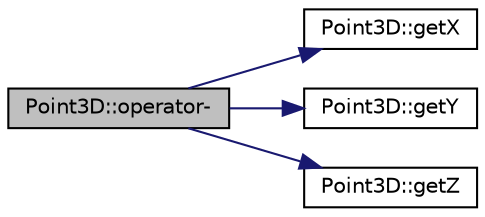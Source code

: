 digraph "Point3D::operator-"
{
  edge [fontname="Helvetica",fontsize="10",labelfontname="Helvetica",labelfontsize="10"];
  node [fontname="Helvetica",fontsize="10",shape=record];
  rankdir="LR";
  Node38 [label="Point3D::operator-",height=0.2,width=0.4,color="black", fillcolor="grey75", style="filled", fontcolor="black"];
  Node38 -> Node39 [color="midnightblue",fontsize="10",style="solid",fontname="Helvetica"];
  Node39 [label="Point3D::getX",height=0.2,width=0.4,color="black", fillcolor="white", style="filled",URL="$classPoint3D.html#a90971c532ee932cf50965529ec027d31",tooltip="Get the x component. "];
  Node38 -> Node40 [color="midnightblue",fontsize="10",style="solid",fontname="Helvetica"];
  Node40 [label="Point3D::getY",height=0.2,width=0.4,color="black", fillcolor="white", style="filled",URL="$classPoint3D.html#af7de04ddd8a9a546096514fd4e6f47dc",tooltip="Get the y component. "];
  Node38 -> Node41 [color="midnightblue",fontsize="10",style="solid",fontname="Helvetica"];
  Node41 [label="Point3D::getZ",height=0.2,width=0.4,color="black", fillcolor="white", style="filled",URL="$classPoint3D.html#a6a1fae3e1d9f984becb119659651f7a2",tooltip="Get the z component. "];
}
